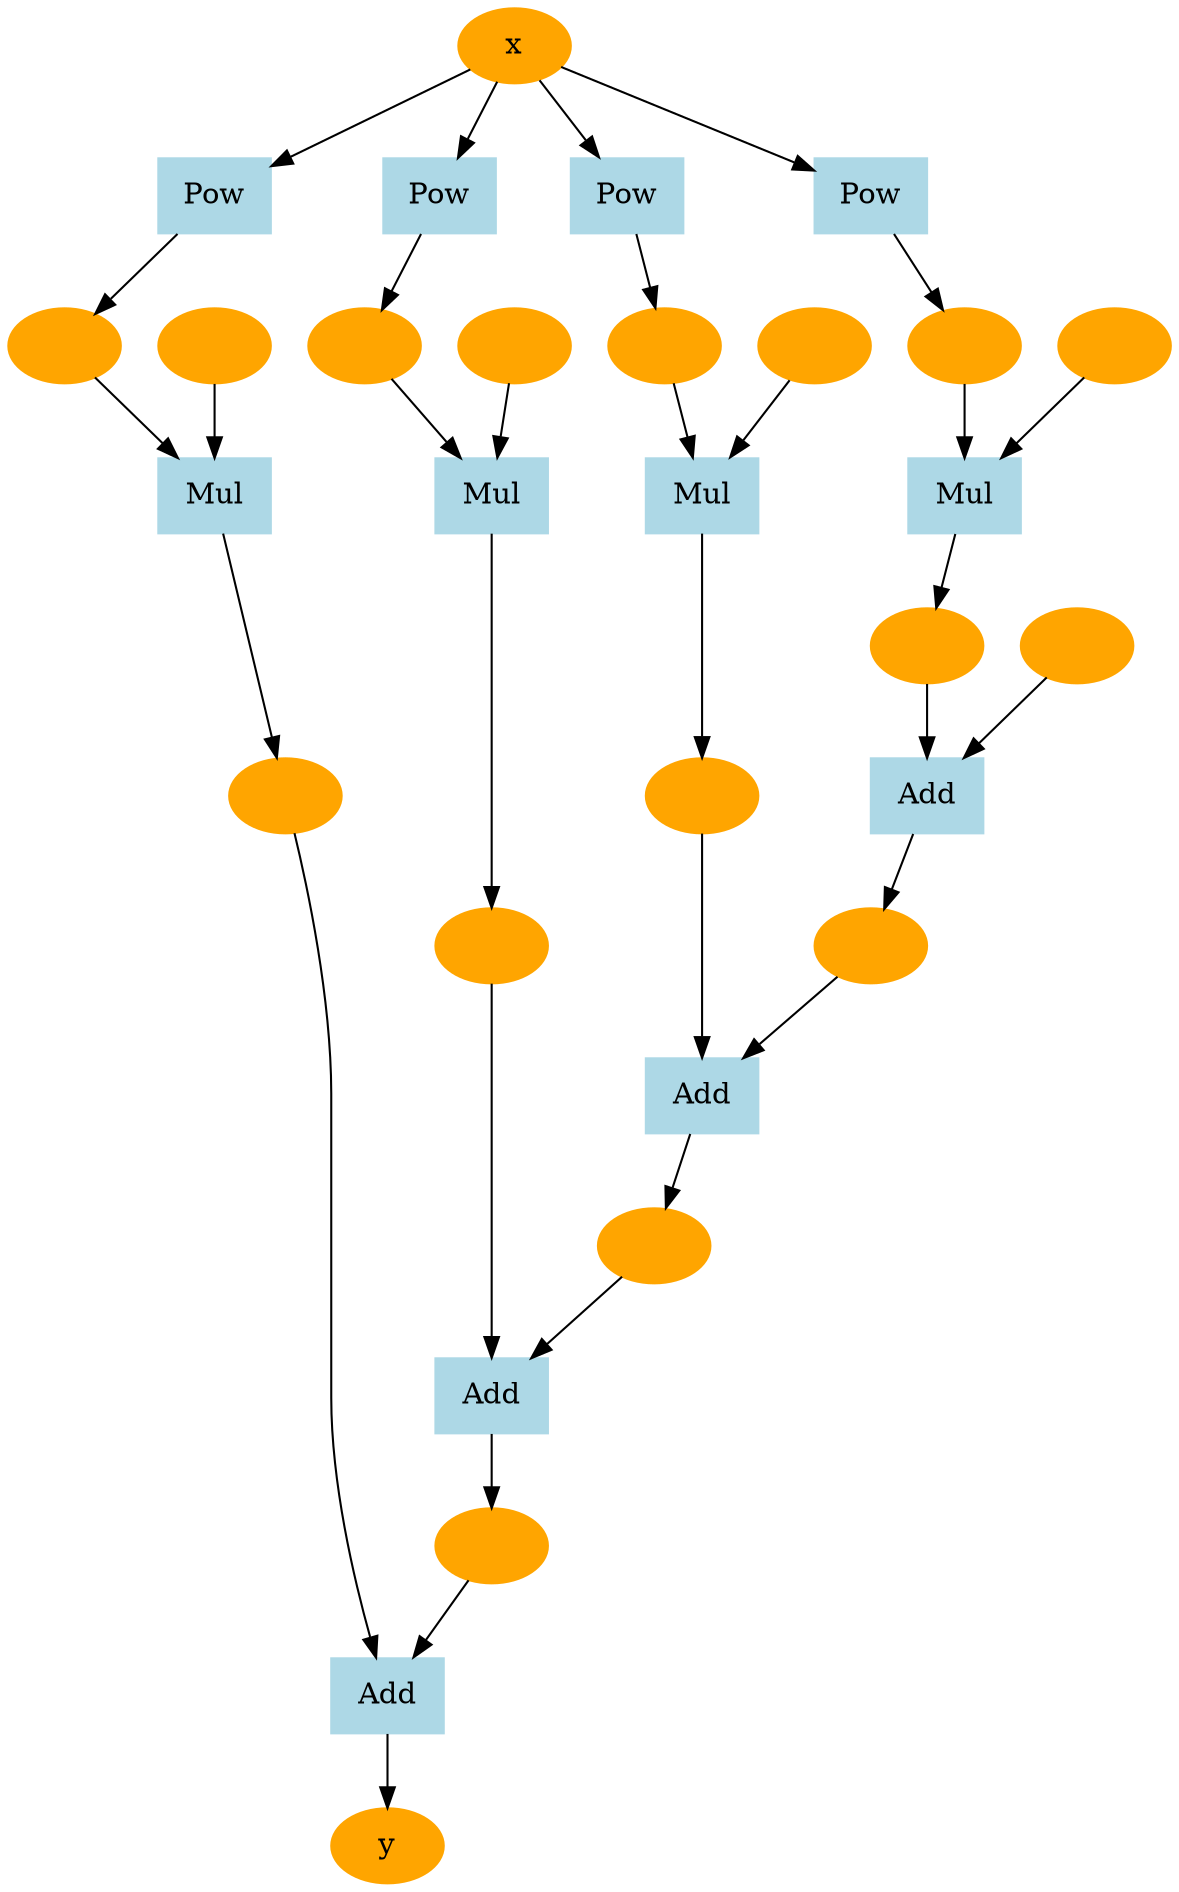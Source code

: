 digraph g {
2048132108400 [label="y", color=orange, style=filled]
2048132110368 [label="Add", color=lightblue, style=filled, shape=box]
2048132111712 -> 2048132110368
2048132110128 -> 2048132110368
2048132110368 -> 2048132108400
2048132111712 [label="", color=orange, style=filled]
2048132110128 [label="", color=orange, style=filled]
2048132109360 [label="Mul", color=lightblue, style=filled, shape=box]
2048132111904 -> 2048132109360
2048132109552 -> 2048132109360
2048132109360 -> 2048132110128
2048132111904 [label="", color=orange, style=filled]
2048132109552 [label="", color=orange, style=filled]
2048132111328 [label="Pow", color=lightblue, style=filled, shape=box]
2048138012656 -> 2048132111328
2048132111328 -> 2048132111904
2048138012656 [label="x", color=orange, style=filled]
2048132109648 [label="Add", color=lightblue, style=filled, shape=box]
2048132111472 -> 2048132109648
2048132108496 -> 2048132109648
2048132109648 -> 2048132111712
2048132111472 [label="", color=orange, style=filled]
2048132108496 [label="", color=orange, style=filled]
2048132112096 [label="Mul", color=lightblue, style=filled, shape=box]
2048132110608 -> 2048132112096
2048132112144 -> 2048132112096
2048132112096 -> 2048132108496
2048132110608 [label="", color=orange, style=filled]
2048132112144 [label="", color=orange, style=filled]
2048132111040 [label="Pow", color=lightblue, style=filled, shape=box]
2048138012656 -> 2048132111040
2048132111040 -> 2048132110608
2048138012656 [label="x", color=orange, style=filled]
2048132109888 [label="Add", color=lightblue, style=filled, shape=box]
2048140639968 -> 2048132109888
2048132109840 -> 2048132109888
2048132109888 -> 2048132111472
2048140639968 [label="", color=orange, style=filled]
2048132109840 [label="", color=orange, style=filled]
2048132108928 [label="Mul", color=lightblue, style=filled, shape=box]
2048132109408 -> 2048132108928
2048132110560 -> 2048132108928
2048132108928 -> 2048132109840
2048132109408 [label="", color=orange, style=filled]
2048132110560 [label="", color=orange, style=filled]
2048132108784 [label="Pow", color=lightblue, style=filled, shape=box]
2048138012656 -> 2048132108784
2048132108784 -> 2048132109408
2048138012656 [label="x", color=orange, style=filled]
2048140639776 [label="Add", color=lightblue, style=filled, shape=box]
2048140639728 -> 2048140639776
2048140638432 -> 2048140639776
2048140639776 -> 2048140639968
2048140639728 [label="", color=orange, style=filled]
2048140638432 [label="", color=orange, style=filled]
2048140636704 [label="Mul", color=lightblue, style=filled, shape=box]
2048140638288 -> 2048140636704
2048140636800 -> 2048140636704
2048140636704 -> 2048140639728
2048140638288 [label="", color=orange, style=filled]
2048140636800 [label="", color=orange, style=filled]
2048140533136 [label="Pow", color=lightblue, style=filled, shape=box]
2048138012656 -> 2048140533136
2048140533136 -> 2048140638288
2048138012656 [label="x", color=orange, style=filled]
}